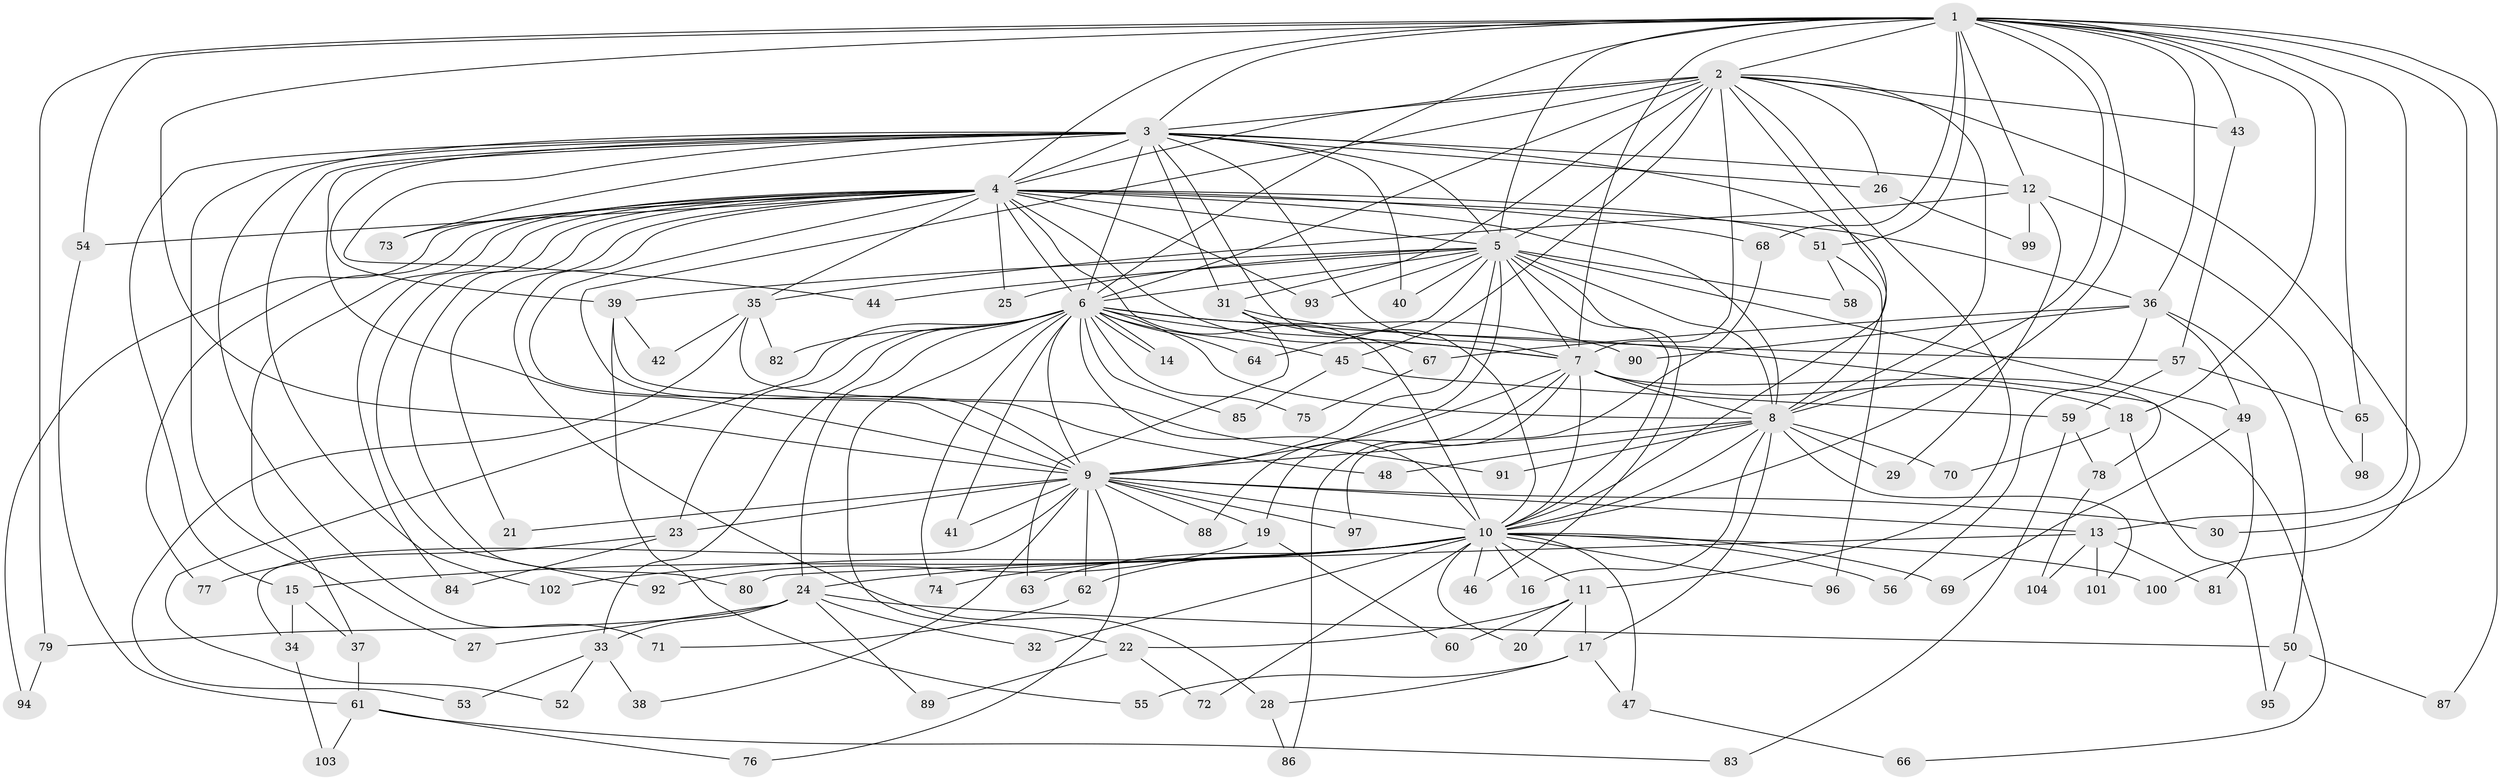 // coarse degree distribution, {23: 0.01282051282051282, 15: 0.01282051282051282, 30: 0.01282051282051282, 14: 0.01282051282051282, 21: 0.01282051282051282, 10: 0.02564102564102564, 29: 0.01282051282051282, 6: 0.0641025641025641, 5: 0.07692307692307693, 2: 0.5128205128205128, 1: 0.02564102564102564, 4: 0.0641025641025641, 3: 0.14102564102564102, 7: 0.01282051282051282}
// Generated by graph-tools (version 1.1) at 2025/41/03/06/25 10:41:40]
// undirected, 104 vertices, 233 edges
graph export_dot {
graph [start="1"]
  node [color=gray90,style=filled];
  1;
  2;
  3;
  4;
  5;
  6;
  7;
  8;
  9;
  10;
  11;
  12;
  13;
  14;
  15;
  16;
  17;
  18;
  19;
  20;
  21;
  22;
  23;
  24;
  25;
  26;
  27;
  28;
  29;
  30;
  31;
  32;
  33;
  34;
  35;
  36;
  37;
  38;
  39;
  40;
  41;
  42;
  43;
  44;
  45;
  46;
  47;
  48;
  49;
  50;
  51;
  52;
  53;
  54;
  55;
  56;
  57;
  58;
  59;
  60;
  61;
  62;
  63;
  64;
  65;
  66;
  67;
  68;
  69;
  70;
  71;
  72;
  73;
  74;
  75;
  76;
  77;
  78;
  79;
  80;
  81;
  82;
  83;
  84;
  85;
  86;
  87;
  88;
  89;
  90;
  91;
  92;
  93;
  94;
  95;
  96;
  97;
  98;
  99;
  100;
  101;
  102;
  103;
  104;
  1 -- 2;
  1 -- 3;
  1 -- 4;
  1 -- 5;
  1 -- 6;
  1 -- 7;
  1 -- 8;
  1 -- 9;
  1 -- 10;
  1 -- 12;
  1 -- 13;
  1 -- 18;
  1 -- 30;
  1 -- 36;
  1 -- 43;
  1 -- 51;
  1 -- 54;
  1 -- 65;
  1 -- 68;
  1 -- 79;
  1 -- 87;
  2 -- 3;
  2 -- 4;
  2 -- 5;
  2 -- 6;
  2 -- 7;
  2 -- 8;
  2 -- 9;
  2 -- 10;
  2 -- 11;
  2 -- 26;
  2 -- 31;
  2 -- 43;
  2 -- 45;
  2 -- 100;
  3 -- 4;
  3 -- 5;
  3 -- 6;
  3 -- 7;
  3 -- 8;
  3 -- 9;
  3 -- 10;
  3 -- 12;
  3 -- 15;
  3 -- 26;
  3 -- 27;
  3 -- 31;
  3 -- 39;
  3 -- 40;
  3 -- 44;
  3 -- 71;
  3 -- 73;
  3 -- 102;
  4 -- 5;
  4 -- 6;
  4 -- 7;
  4 -- 8;
  4 -- 9;
  4 -- 10;
  4 -- 21;
  4 -- 25;
  4 -- 28;
  4 -- 35;
  4 -- 36;
  4 -- 37;
  4 -- 51;
  4 -- 54;
  4 -- 68;
  4 -- 73;
  4 -- 77;
  4 -- 80;
  4 -- 84;
  4 -- 92;
  4 -- 93;
  4 -- 94;
  5 -- 6;
  5 -- 7;
  5 -- 8;
  5 -- 9;
  5 -- 10;
  5 -- 25;
  5 -- 39;
  5 -- 40;
  5 -- 44;
  5 -- 46;
  5 -- 49;
  5 -- 58;
  5 -- 64;
  5 -- 88;
  5 -- 93;
  6 -- 7;
  6 -- 8;
  6 -- 9;
  6 -- 10;
  6 -- 14;
  6 -- 14;
  6 -- 22;
  6 -- 23;
  6 -- 24;
  6 -- 33;
  6 -- 41;
  6 -- 45;
  6 -- 52;
  6 -- 57;
  6 -- 64;
  6 -- 74;
  6 -- 75;
  6 -- 82;
  6 -- 85;
  6 -- 90;
  7 -- 8;
  7 -- 9;
  7 -- 10;
  7 -- 18;
  7 -- 19;
  7 -- 66;
  7 -- 86;
  8 -- 9;
  8 -- 10;
  8 -- 16;
  8 -- 17;
  8 -- 29;
  8 -- 48;
  8 -- 70;
  8 -- 91;
  8 -- 101;
  9 -- 10;
  9 -- 13;
  9 -- 19;
  9 -- 21;
  9 -- 23;
  9 -- 30;
  9 -- 34;
  9 -- 38;
  9 -- 41;
  9 -- 62;
  9 -- 76;
  9 -- 88;
  9 -- 97;
  10 -- 11;
  10 -- 15;
  10 -- 16;
  10 -- 20;
  10 -- 24;
  10 -- 32;
  10 -- 46;
  10 -- 47;
  10 -- 56;
  10 -- 62;
  10 -- 63;
  10 -- 69;
  10 -- 72;
  10 -- 74;
  10 -- 96;
  10 -- 100;
  10 -- 102;
  11 -- 17;
  11 -- 20;
  11 -- 22;
  11 -- 60;
  12 -- 29;
  12 -- 35;
  12 -- 98;
  12 -- 99;
  13 -- 80;
  13 -- 81;
  13 -- 101;
  13 -- 104;
  15 -- 34;
  15 -- 37;
  17 -- 28;
  17 -- 47;
  17 -- 55;
  18 -- 70;
  18 -- 95;
  19 -- 60;
  19 -- 92;
  22 -- 72;
  22 -- 89;
  23 -- 77;
  23 -- 84;
  24 -- 27;
  24 -- 32;
  24 -- 33;
  24 -- 50;
  24 -- 79;
  24 -- 89;
  26 -- 99;
  28 -- 86;
  31 -- 63;
  31 -- 67;
  31 -- 78;
  33 -- 38;
  33 -- 52;
  33 -- 53;
  34 -- 103;
  35 -- 42;
  35 -- 53;
  35 -- 82;
  35 -- 91;
  36 -- 49;
  36 -- 50;
  36 -- 56;
  36 -- 67;
  36 -- 90;
  37 -- 61;
  39 -- 42;
  39 -- 48;
  39 -- 55;
  43 -- 57;
  45 -- 59;
  45 -- 85;
  47 -- 66;
  49 -- 69;
  49 -- 81;
  50 -- 87;
  50 -- 95;
  51 -- 58;
  51 -- 96;
  54 -- 61;
  57 -- 59;
  57 -- 65;
  59 -- 78;
  59 -- 83;
  61 -- 76;
  61 -- 83;
  61 -- 103;
  62 -- 71;
  65 -- 98;
  67 -- 75;
  68 -- 97;
  78 -- 104;
  79 -- 94;
}
